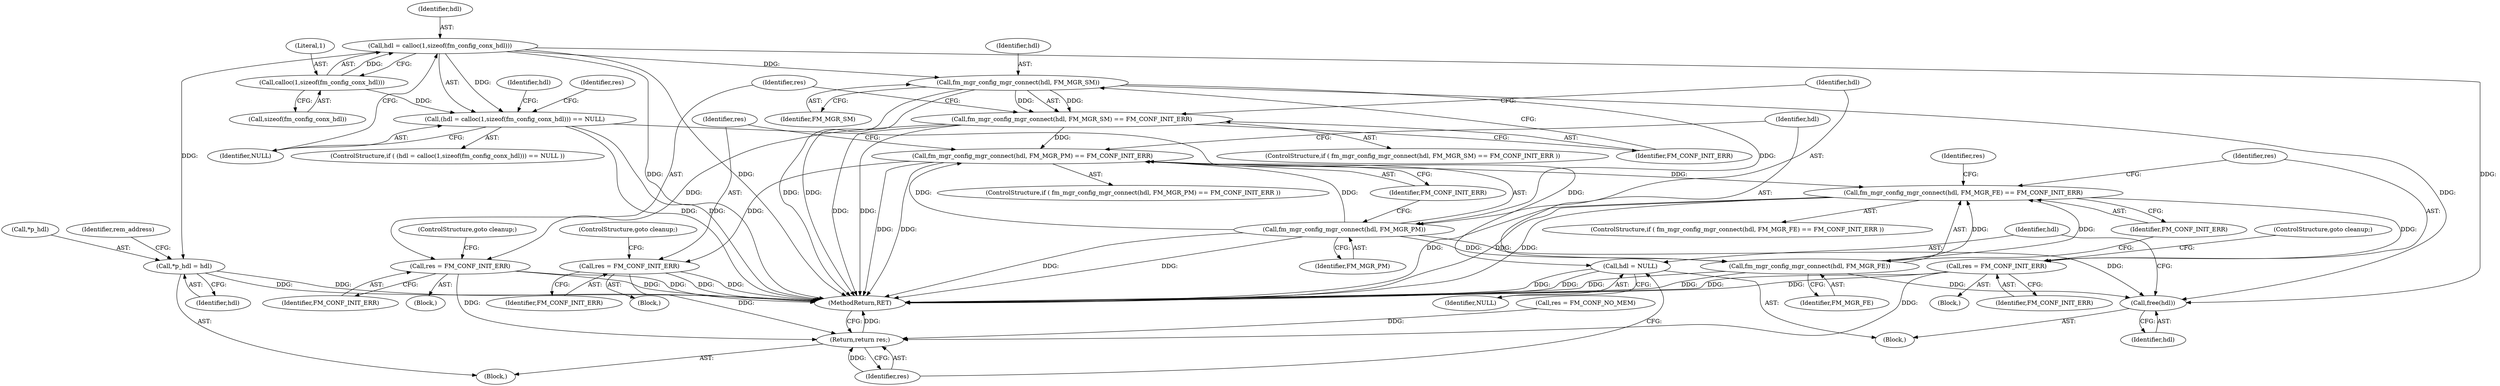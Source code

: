digraph "0_opa-ff_c5759e7b76f5bf844be6c6641cc1b356bbc83869_2@API" {
"1000113" [label="(Call,hdl = calloc(1,sizeof(fm_config_conx_hdl)))"];
"1000115" [label="(Call,calloc(1,sizeof(fm_config_conx_hdl)))"];
"1000112" [label="(Call,(hdl = calloc(1,sizeof(fm_config_conx_hdl))) == NULL)"];
"1000185" [label="(Call,hdl = NULL)"];
"1000130" [label="(Call,*p_hdl = hdl)"];
"1000146" [label="(Call,fm_mgr_config_mgr_connect(hdl, FM_MGR_SM))"];
"1000145" [label="(Call,fm_mgr_config_mgr_connect(hdl, FM_MGR_SM) == FM_CONF_INIT_ERR)"];
"1000151" [label="(Call,res = FM_CONF_INIT_ERR)"];
"1000188" [label="(Return,return res;)"];
"1000156" [label="(Call,fm_mgr_config_mgr_connect(hdl, FM_MGR_PM) == FM_CONF_INIT_ERR)"];
"1000162" [label="(Call,res = FM_CONF_INIT_ERR)"];
"1000167" [label="(Call,fm_mgr_config_mgr_connect(hdl, FM_MGR_FE) == FM_CONF_INIT_ERR)"];
"1000173" [label="(Call,res = FM_CONF_INIT_ERR)"];
"1000157" [label="(Call,fm_mgr_config_mgr_connect(hdl, FM_MGR_PM))"];
"1000168" [label="(Call,fm_mgr_config_mgr_connect(hdl, FM_MGR_FE))"];
"1000183" [label="(Call,free(hdl))"];
"1000157" [label="(Call,fm_mgr_config_mgr_connect(hdl, FM_MGR_PM))"];
"1000190" [label="(MethodReturn,RET)"];
"1000112" [label="(Call,(hdl = calloc(1,sizeof(fm_config_conx_hdl))) == NULL)"];
"1000127" [label="(Identifier,hdl)"];
"1000188" [label="(Return,return res;)"];
"1000116" [label="(Literal,1)"];
"1000170" [label="(Identifier,FM_MGR_FE)"];
"1000151" [label="(Call,res = FM_CONF_INIT_ERR)"];
"1000155" [label="(ControlStructure,if ( fm_mgr_config_mgr_connect(hdl, FM_MGR_PM) == FM_CONF_INIT_ERR ))"];
"1000121" [label="(Call,res = FM_CONF_NO_MEM)"];
"1000174" [label="(Identifier,res)"];
"1000158" [label="(Identifier,hdl)"];
"1000187" [label="(Identifier,NULL)"];
"1000148" [label="(Identifier,FM_MGR_SM)"];
"1000183" [label="(Call,free(hdl))"];
"1000144" [label="(ControlStructure,if ( fm_mgr_config_mgr_connect(hdl, FM_MGR_SM) == FM_CONF_INIT_ERR ))"];
"1000114" [label="(Identifier,hdl)"];
"1000178" [label="(Identifier,res)"];
"1000159" [label="(Identifier,FM_MGR_PM)"];
"1000184" [label="(Identifier,hdl)"];
"1000186" [label="(Identifier,hdl)"];
"1000105" [label="(Block,)"];
"1000113" [label="(Call,hdl = calloc(1,sizeof(fm_config_conx_hdl)))"];
"1000169" [label="(Identifier,hdl)"];
"1000185" [label="(Call,hdl = NULL)"];
"1000152" [label="(Identifier,res)"];
"1000119" [label="(Identifier,NULL)"];
"1000115" [label="(Call,calloc(1,sizeof(fm_config_conx_hdl)))"];
"1000117" [label="(Call,sizeof(fm_config_conx_hdl))"];
"1000133" [label="(Identifier,hdl)"];
"1000137" [label="(Identifier,rem_address)"];
"1000189" [label="(Identifier,res)"];
"1000149" [label="(Identifier,FM_CONF_INIT_ERR)"];
"1000111" [label="(ControlStructure,if ( (hdl = calloc(1,sizeof(fm_config_conx_hdl))) == NULL ))"];
"1000162" [label="(Call,res = FM_CONF_INIT_ERR)"];
"1000166" [label="(ControlStructure,if ( fm_mgr_config_mgr_connect(hdl, FM_MGR_FE) == FM_CONF_INIT_ERR ))"];
"1000168" [label="(Call,fm_mgr_config_mgr_connect(hdl, FM_MGR_FE))"];
"1000176" [label="(ControlStructure,goto cleanup;)"];
"1000172" [label="(Block,)"];
"1000165" [label="(ControlStructure,goto cleanup;)"];
"1000164" [label="(Identifier,FM_CONF_INIT_ERR)"];
"1000171" [label="(Identifier,FM_CONF_INIT_ERR)"];
"1000173" [label="(Call,res = FM_CONF_INIT_ERR)"];
"1000163" [label="(Identifier,res)"];
"1000161" [label="(Block,)"];
"1000182" [label="(Block,)"];
"1000122" [label="(Identifier,res)"];
"1000150" [label="(Block,)"];
"1000156" [label="(Call,fm_mgr_config_mgr_connect(hdl, FM_MGR_PM) == FM_CONF_INIT_ERR)"];
"1000167" [label="(Call,fm_mgr_config_mgr_connect(hdl, FM_MGR_FE) == FM_CONF_INIT_ERR)"];
"1000145" [label="(Call,fm_mgr_config_mgr_connect(hdl, FM_MGR_SM) == FM_CONF_INIT_ERR)"];
"1000147" [label="(Identifier,hdl)"];
"1000160" [label="(Identifier,FM_CONF_INIT_ERR)"];
"1000130" [label="(Call,*p_hdl = hdl)"];
"1000153" [label="(Identifier,FM_CONF_INIT_ERR)"];
"1000146" [label="(Call,fm_mgr_config_mgr_connect(hdl, FM_MGR_SM))"];
"1000175" [label="(Identifier,FM_CONF_INIT_ERR)"];
"1000154" [label="(ControlStructure,goto cleanup;)"];
"1000131" [label="(Call,*p_hdl)"];
"1000113" -> "1000112"  [label="AST: "];
"1000113" -> "1000115"  [label="CFG: "];
"1000114" -> "1000113"  [label="AST: "];
"1000115" -> "1000113"  [label="AST: "];
"1000119" -> "1000113"  [label="CFG: "];
"1000113" -> "1000190"  [label="DDG: "];
"1000113" -> "1000190"  [label="DDG: "];
"1000113" -> "1000112"  [label="DDG: "];
"1000115" -> "1000113"  [label="DDG: "];
"1000113" -> "1000130"  [label="DDG: "];
"1000113" -> "1000146"  [label="DDG: "];
"1000113" -> "1000183"  [label="DDG: "];
"1000115" -> "1000117"  [label="CFG: "];
"1000116" -> "1000115"  [label="AST: "];
"1000117" -> "1000115"  [label="AST: "];
"1000115" -> "1000112"  [label="DDG: "];
"1000112" -> "1000111"  [label="AST: "];
"1000112" -> "1000119"  [label="CFG: "];
"1000119" -> "1000112"  [label="AST: "];
"1000122" -> "1000112"  [label="CFG: "];
"1000127" -> "1000112"  [label="CFG: "];
"1000112" -> "1000190"  [label="DDG: "];
"1000112" -> "1000190"  [label="DDG: "];
"1000112" -> "1000185"  [label="DDG: "];
"1000185" -> "1000182"  [label="AST: "];
"1000185" -> "1000187"  [label="CFG: "];
"1000186" -> "1000185"  [label="AST: "];
"1000187" -> "1000185"  [label="AST: "];
"1000189" -> "1000185"  [label="CFG: "];
"1000185" -> "1000190"  [label="DDG: "];
"1000185" -> "1000190"  [label="DDG: "];
"1000130" -> "1000105"  [label="AST: "];
"1000130" -> "1000133"  [label="CFG: "];
"1000131" -> "1000130"  [label="AST: "];
"1000133" -> "1000130"  [label="AST: "];
"1000137" -> "1000130"  [label="CFG: "];
"1000130" -> "1000190"  [label="DDG: "];
"1000130" -> "1000190"  [label="DDG: "];
"1000146" -> "1000145"  [label="AST: "];
"1000146" -> "1000148"  [label="CFG: "];
"1000147" -> "1000146"  [label="AST: "];
"1000148" -> "1000146"  [label="AST: "];
"1000149" -> "1000146"  [label="CFG: "];
"1000146" -> "1000190"  [label="DDG: "];
"1000146" -> "1000190"  [label="DDG: "];
"1000146" -> "1000145"  [label="DDG: "];
"1000146" -> "1000145"  [label="DDG: "];
"1000146" -> "1000157"  [label="DDG: "];
"1000146" -> "1000183"  [label="DDG: "];
"1000145" -> "1000144"  [label="AST: "];
"1000145" -> "1000149"  [label="CFG: "];
"1000149" -> "1000145"  [label="AST: "];
"1000152" -> "1000145"  [label="CFG: "];
"1000158" -> "1000145"  [label="CFG: "];
"1000145" -> "1000190"  [label="DDG: "];
"1000145" -> "1000190"  [label="DDG: "];
"1000145" -> "1000151"  [label="DDG: "];
"1000145" -> "1000156"  [label="DDG: "];
"1000151" -> "1000150"  [label="AST: "];
"1000151" -> "1000153"  [label="CFG: "];
"1000152" -> "1000151"  [label="AST: "];
"1000153" -> "1000151"  [label="AST: "];
"1000154" -> "1000151"  [label="CFG: "];
"1000151" -> "1000190"  [label="DDG: "];
"1000151" -> "1000190"  [label="DDG: "];
"1000151" -> "1000188"  [label="DDG: "];
"1000188" -> "1000105"  [label="AST: "];
"1000188" -> "1000189"  [label="CFG: "];
"1000189" -> "1000188"  [label="AST: "];
"1000190" -> "1000188"  [label="CFG: "];
"1000188" -> "1000190"  [label="DDG: "];
"1000189" -> "1000188"  [label="DDG: "];
"1000121" -> "1000188"  [label="DDG: "];
"1000162" -> "1000188"  [label="DDG: "];
"1000173" -> "1000188"  [label="DDG: "];
"1000156" -> "1000155"  [label="AST: "];
"1000156" -> "1000160"  [label="CFG: "];
"1000157" -> "1000156"  [label="AST: "];
"1000160" -> "1000156"  [label="AST: "];
"1000163" -> "1000156"  [label="CFG: "];
"1000169" -> "1000156"  [label="CFG: "];
"1000156" -> "1000190"  [label="DDG: "];
"1000156" -> "1000190"  [label="DDG: "];
"1000157" -> "1000156"  [label="DDG: "];
"1000157" -> "1000156"  [label="DDG: "];
"1000156" -> "1000162"  [label="DDG: "];
"1000156" -> "1000167"  [label="DDG: "];
"1000162" -> "1000161"  [label="AST: "];
"1000162" -> "1000164"  [label="CFG: "];
"1000163" -> "1000162"  [label="AST: "];
"1000164" -> "1000162"  [label="AST: "];
"1000165" -> "1000162"  [label="CFG: "];
"1000162" -> "1000190"  [label="DDG: "];
"1000162" -> "1000190"  [label="DDG: "];
"1000167" -> "1000166"  [label="AST: "];
"1000167" -> "1000171"  [label="CFG: "];
"1000168" -> "1000167"  [label="AST: "];
"1000171" -> "1000167"  [label="AST: "];
"1000174" -> "1000167"  [label="CFG: "];
"1000178" -> "1000167"  [label="CFG: "];
"1000167" -> "1000190"  [label="DDG: "];
"1000167" -> "1000190"  [label="DDG: "];
"1000167" -> "1000190"  [label="DDG: "];
"1000168" -> "1000167"  [label="DDG: "];
"1000168" -> "1000167"  [label="DDG: "];
"1000167" -> "1000173"  [label="DDG: "];
"1000173" -> "1000172"  [label="AST: "];
"1000173" -> "1000175"  [label="CFG: "];
"1000174" -> "1000173"  [label="AST: "];
"1000175" -> "1000173"  [label="AST: "];
"1000176" -> "1000173"  [label="CFG: "];
"1000173" -> "1000190"  [label="DDG: "];
"1000173" -> "1000190"  [label="DDG: "];
"1000157" -> "1000159"  [label="CFG: "];
"1000158" -> "1000157"  [label="AST: "];
"1000159" -> "1000157"  [label="AST: "];
"1000160" -> "1000157"  [label="CFG: "];
"1000157" -> "1000190"  [label="DDG: "];
"1000157" -> "1000190"  [label="DDG: "];
"1000157" -> "1000168"  [label="DDG: "];
"1000157" -> "1000183"  [label="DDG: "];
"1000168" -> "1000170"  [label="CFG: "];
"1000169" -> "1000168"  [label="AST: "];
"1000170" -> "1000168"  [label="AST: "];
"1000171" -> "1000168"  [label="CFG: "];
"1000168" -> "1000190"  [label="DDG: "];
"1000168" -> "1000190"  [label="DDG: "];
"1000168" -> "1000183"  [label="DDG: "];
"1000183" -> "1000182"  [label="AST: "];
"1000183" -> "1000184"  [label="CFG: "];
"1000184" -> "1000183"  [label="AST: "];
"1000186" -> "1000183"  [label="CFG: "];
}
